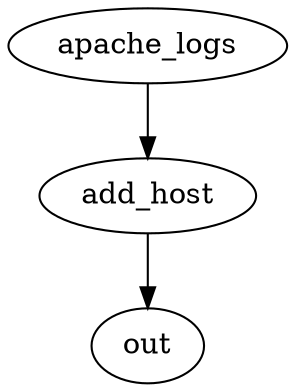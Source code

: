 # Environment Variables Example
# ------------------------------------------------------------------------------
# A simple example that demonstrates Vector's environment variable
# interpolation syntax. More information can be found in the Environment
# Variables section in our docs:
#
# https://vector.dev/docs/setup/configuration#environment-variables

digraph {
  data_dir = "/var/lib/vector"

  subgraph sources {
    # Ingests Apache 2 log data by tailing one or more log files
    # Example: 194.221.90.140 - - [22/06/2019:11:55:14 -0400] "PUT /integrate" 100 2213
    # Docs: https://vector.dev/docs/reference/sources/file
    apache_logs [
      type = "file"
      include = "/var/log/apache2/*.log"
      ignore_older = 86400 # 1 day
    ]
  }

  subgraph transforms {
    # Add a field based on the value of the HOSTNAME env var
    # Docs: https://vector.dev/docs/reference/transforms/add_fields
    add_host [
      type = "add_fields"
      "fields.host" = "${HOSTNAME}"
    ]
  }

  subgraph sinks {
    # Print the data to STDOUT for inspection
    # Docs: https://vector.dev/docs/reference/sinks/console
    out [
      type = "console"
      encoding = "json"
    ]
  }

  # Set up the data flow
  apache_logs -> add_host -> out
}
